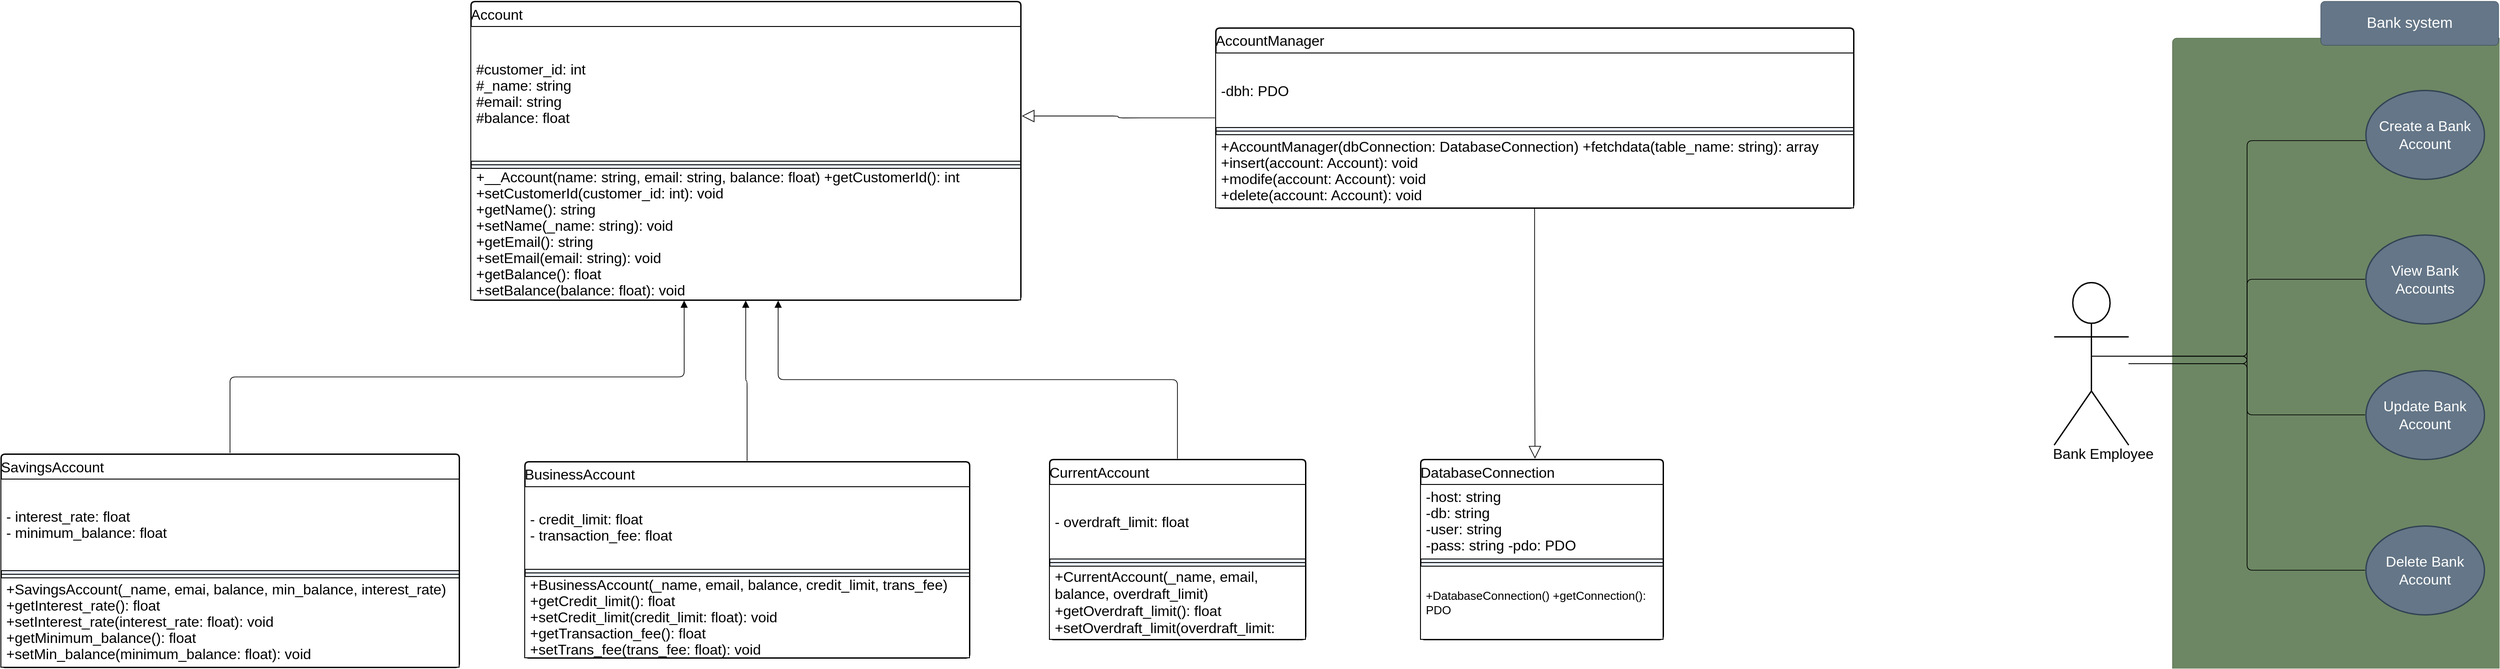 <mxfile>
    <diagram id="WWFvyDDlqFFJk4Oy8G7E" name="Page-1">
        <mxGraphModel dx="1693" dy="1528" grid="1" gridSize="10" guides="1" tooltips="1" connect="1" arrows="1" fold="1" page="1" pageScale="1" pageWidth="850" pageHeight="1100" math="0" shadow="0">
            <root>
                <mxCell id="0"/>
                <mxCell id="1" parent="0"/>
                <mxCell id="42" value="CurrentAccount" style="html=1;overflow=block;blockSpacing=1;swimlane;childLayout=stackLayout;horizontal=1;horizontalStack=0;resizeParent=1;resizeParentMax=0;resizeLast=0;collapsible=0;fontStyle=0;marginBottom=0;swimlaneFillColor=#edf5ff;startSize=28;whiteSpace=wrap;fontSize=16;align=left;spacing=0;strokeOpacity=100;fillOpacity=100;rounded=1;absoluteArcSize=1;arcSize=9;strokeWidth=1.5;" vertex="1" parent="1">
                    <mxGeometry x="-638" y="-761.5" width="285" height="200.5" as="geometry"/>
                </mxCell>
                <mxCell id="43" value="- overdraft_limit: float " style="part=1;html=1;resizeHeight=0;align=left;verticalAlign=middle;spacingLeft=4;spacingRight=4;overflow=hidden;rotatable=0;points=[[0,0.5],[1,0.5]];portConstraint=eastwest;swimlaneFillColor=#edf5ff;strokeOpacity=100;fillOpacity=100;whiteSpace=wrap;fontSize=16;" vertex="1" parent="42">
                    <mxGeometry y="28" width="285" height="83" as="geometry"/>
                </mxCell>
                <mxCell id="44" value="" style="line;strokeWidth=1;align=left;verticalAlign=middle;spacingTop=-1;spacingLeft=3;spacingRight=3;rotatable=0;labelPosition=right;points=[];portConstraint=eastwest;" vertex="1" parent="42">
                    <mxGeometry y="111" width="285" height="8" as="geometry"/>
                </mxCell>
                <mxCell id="45" value="+CurrentAccount(_name, email, balance, overdraft_limit) +getOverdraft_limit(): float +setOverdraft_limit(overdraft_limit: float): void" style="part=1;html=1;resizeHeight=0;align=left;verticalAlign=middle;spacingLeft=4;spacingRight=4;overflow=hidden;rotatable=0;points=[[0,0.5],[1,0.5]];portConstraint=eastwest;swimlaneFillColor=#edf5ff;strokeOpacity=100;fillOpacity=100;whiteSpace=wrap;fontSize=16;" vertex="1" parent="42">
                    <mxGeometry y="119" width="285" height="81.5" as="geometry"/>
                </mxCell>
                <mxCell id="46" value="SavingsAccount" style="html=1;overflow=block;blockSpacing=1;swimlane;childLayout=stackLayout;horizontal=1;horizontalStack=0;resizeParent=1;resizeParentMax=0;resizeLast=0;collapsible=0;fontStyle=0;marginBottom=0;swimlaneFillColor=#edf5ff;startSize=28;whiteSpace=wrap;fontSize=16;align=left;spacing=0;strokeOpacity=100;fillOpacity=100;rounded=1;absoluteArcSize=1;arcSize=9;strokeWidth=1.5;" vertex="1" parent="1">
                    <mxGeometry x="-1805" y="-767.5" width="510" height="237.5" as="geometry"/>
                </mxCell>
                <mxCell id="47" value="&lt;div style=&quot;display: flex; justify-content: null; text-align: null; align-items: baseline; font-size: 0; line-height: 1.25;margin-top: -2px;&quot;&gt;&lt;span&gt;&lt;span style=&quot;font-size:16px;&quot;&gt;- interest_rate: float &#10;&lt;/span&gt;&lt;/span&gt;&lt;/div&gt;&lt;div style=&quot;display: flex; justify-content: null; text-align: null; align-items: baseline; font-size: 0; line-height: 1.25;margin-top: -2px;&quot;&gt;&lt;span&gt;&lt;span style=&quot;font-size:16px;&quot;&gt;- minimum_balance: float&lt;/span&gt;&lt;/span&gt;&lt;/div&gt;" style="part=1;html=1;resizeHeight=0;align=left;verticalAlign=middle;spacingLeft=4;spacingRight=4;overflow=hidden;rotatable=0;points=[[0,0.5],[1,0.5]];portConstraint=eastwest;swimlaneFillColor=#edf5ff;strokeOpacity=100;fillOpacity=100;whiteSpace=wrap;fontSize=16;" vertex="1" parent="46">
                    <mxGeometry y="28" width="510" height="102" as="geometry"/>
                </mxCell>
                <mxCell id="48" value="" style="line;strokeWidth=1;align=left;verticalAlign=middle;spacingTop=-1;spacingLeft=3;spacingRight=3;rotatable=0;labelPosition=right;points=[];portConstraint=eastwest;" vertex="1" parent="46">
                    <mxGeometry y="130" width="510" height="8" as="geometry"/>
                </mxCell>
                <mxCell id="49" value="&lt;div style=&quot;display: flex; justify-content: null; text-align: null; align-items: baseline; font-size: 0; line-height: 1.25;margin-top: -2px;&quot;&gt;&lt;span&gt;&lt;span style=&quot;font-size:16px;&quot;&gt;+SavingsAccount(_name, emai, balance, min_balance, interest_rate) &#10;&lt;/span&gt;&lt;/span&gt;&lt;/div&gt;&lt;div style=&quot;display: flex; justify-content: null; text-align: null; align-items: baseline; font-size: 0; line-height: 1.25;margin-top: -2px;&quot;&gt;&lt;span&gt;&lt;span style=&quot;font-size:16px;&quot;&gt;+getInterest_rate(): float &#10;&lt;/span&gt;&lt;/span&gt;&lt;/div&gt;&lt;div style=&quot;display: flex; justify-content: null; text-align: null; align-items: baseline; font-size: 0; line-height: 1.25;margin-top: -2px;&quot;&gt;&lt;span&gt;&lt;span style=&quot;font-size:16px;&quot;&gt;+setInterest_rate(interest_rate: float): void&#10;&lt;/span&gt;&lt;/span&gt;&lt;/div&gt;&lt;div style=&quot;display: flex; justify-content: null; text-align: null; align-items: baseline; font-size: 0; line-height: 1.25;margin-top: -2px;&quot;&gt;&lt;span&gt;&lt;span style=&quot;font-size:16px;&quot;&gt;+getMinimum_balance(): float &#10;&lt;/span&gt;&lt;/span&gt;&lt;/div&gt;&lt;div style=&quot;display: flex; justify-content: null; text-align: null; align-items: baseline; font-size: 0; line-height: 1.25;margin-top: -2px;&quot;&gt;&lt;span&gt;&lt;span style=&quot;font-size:16px;&quot;&gt;+setMin_balance(minimum_balance: float): void&lt;/span&gt;&lt;/span&gt;&lt;/div&gt;" style="part=1;resizeHeight=0;align=left;verticalAlign=middle;spacingLeft=4;spacingRight=4;rotatable=0;points=[[0,0.5],[1,0.5]];portConstraint=eastwest;swimlaneFillColor=#edf5ff;strokeOpacity=100;fillOpacity=100;whiteSpace=wrap;overflow=block;blockSpacing=1;html=1;fontSize=13;" vertex="1" parent="46">
                    <mxGeometry y="138" width="510" height="99.5" as="geometry"/>
                </mxCell>
                <mxCell id="50" value="BusinessAccount" style="html=1;overflow=block;blockSpacing=1;swimlane;childLayout=stackLayout;horizontal=1;horizontalStack=0;resizeParent=1;resizeParentMax=0;resizeLast=0;collapsible=0;fontStyle=0;marginBottom=0;swimlaneFillColor=#edf5ff;startSize=28;whiteSpace=wrap;fontSize=16;align=left;spacing=0;strokeOpacity=100;fillOpacity=100;rounded=1;absoluteArcSize=1;arcSize=9;strokeWidth=1.5;" vertex="1" parent="1">
                    <mxGeometry x="-1222" y="-759" width="495" height="218.5" as="geometry"/>
                </mxCell>
                <mxCell id="51" value="&lt;div style=&quot;display: flex; justify-content: null; text-align: null; align-items: baseline; font-size: 0; line-height: 1.25;margin-top: -2px;&quot;&gt;&lt;span&gt;&lt;span style=&quot;font-size:16px;&quot;&gt;- credit_limit: float &#10;&lt;/span&gt;&lt;/span&gt;&lt;/div&gt;&lt;div style=&quot;display: flex; justify-content: null; text-align: null; align-items: baseline; font-size: 0; line-height: 1.25;margin-top: -2px;&quot;&gt;&lt;span&gt;&lt;span style=&quot;font-size:16px;&quot;&gt;- transaction_fee: float &lt;/span&gt;&lt;/span&gt;&lt;/div&gt;" style="part=1;html=1;resizeHeight=0;align=left;verticalAlign=middle;spacingLeft=4;spacingRight=4;overflow=hidden;rotatable=0;points=[[0,0.5],[1,0.5]];portConstraint=eastwest;swimlaneFillColor=#edf5ff;strokeOpacity=100;fillOpacity=100;whiteSpace=wrap;fontSize=16;" vertex="1" parent="50">
                    <mxGeometry y="28" width="495" height="92" as="geometry"/>
                </mxCell>
                <mxCell id="52" value="" style="line;strokeWidth=1;align=left;verticalAlign=middle;spacingTop=-1;spacingLeft=3;spacingRight=3;rotatable=0;labelPosition=right;points=[];portConstraint=eastwest;" vertex="1" parent="50">
                    <mxGeometry y="120" width="495" height="8" as="geometry"/>
                </mxCell>
                <mxCell id="53" value="&lt;div style=&quot;display: flex; justify-content: null; text-align: null; align-items: baseline; font-size: 0; line-height: 1.25;margin-top: -2px;&quot;&gt;&lt;span&gt;&lt;span style=&quot;font-size:16px;&quot;&gt;+BusinessAccount(_name, email, balance, credit_limit, trans_fee) &#10;&lt;/span&gt;&lt;/span&gt;&lt;/div&gt;&lt;div style=&quot;display: flex; justify-content: null; text-align: null; align-items: baseline; font-size: 0; line-height: 1.25;margin-top: -2px;&quot;&gt;&lt;span&gt;&lt;span style=&quot;font-size:16px;&quot;&gt;+getCredit_limit(): float &#10;&lt;/span&gt;&lt;/span&gt;&lt;/div&gt;&lt;div style=&quot;display: flex; justify-content: null; text-align: null; align-items: baseline; font-size: 0; line-height: 1.25;margin-top: -2px;&quot;&gt;&lt;span&gt;&lt;span style=&quot;font-size:16px;&quot;&gt;+setCredit_limit(credit_limit: float): void &#10;&lt;/span&gt;&lt;/span&gt;&lt;/div&gt;&lt;div style=&quot;display: flex; justify-content: null; text-align: null; align-items: baseline; font-size: 0; line-height: 1.25;margin-top: -2px;&quot;&gt;&lt;span&gt;&lt;span style=&quot;font-size:16px;&quot;&gt;+getTransaction_fee(): float &#10;&lt;/span&gt;&lt;/span&gt;&lt;/div&gt;&lt;div style=&quot;display: flex; justify-content: null; text-align: null; align-items: baseline; font-size: 0; line-height: 1.25;margin-top: -2px;&quot;&gt;&lt;span&gt;&lt;span style=&quot;font-size:16px;&quot;&gt;+setTrans_fee(trans_fee: float): void&lt;/span&gt;&lt;/span&gt;&lt;/div&gt;" style="part=1;resizeHeight=0;align=left;verticalAlign=middle;spacingLeft=4;spacingRight=4;rotatable=0;points=[[0,0.5],[1,0.5]];portConstraint=eastwest;swimlaneFillColor=#edf5ff;strokeOpacity=100;fillOpacity=100;whiteSpace=wrap;overflow=block;blockSpacing=1;html=1;fontSize=13;" vertex="1" parent="50">
                    <mxGeometry y="128" width="495" height="90.5" as="geometry"/>
                </mxCell>
                <mxCell id="54" value="Account" style="html=1;overflow=block;blockSpacing=1;swimlane;childLayout=stackLayout;horizontal=1;horizontalStack=0;resizeParent=1;resizeParentMax=0;resizeLast=0;collapsible=0;fontStyle=0;marginBottom=0;swimlaneFillColor=#edf5ff;startSize=28;whiteSpace=wrap;fontSize=16;align=left;spacing=0;strokeOpacity=100;fillOpacity=100;rounded=1;absoluteArcSize=1;arcSize=9;strokeWidth=1.5;" vertex="1" parent="1">
                    <mxGeometry x="-1282" y="-1271.5" width="612" height="332.5" as="geometry"/>
                </mxCell>
                <mxCell id="55" value="&lt;div style=&quot;display: flex; justify-content: null; text-align: null; align-items: baseline; font-size: 0; line-height: 1.25;margin-top: -2px;&quot;&gt;&lt;span&gt;&lt;span style=&quot;font-size:16px;&quot;&gt;#customer_id: int &#10;&lt;/span&gt;&lt;/span&gt;&lt;/div&gt;&lt;div style=&quot;display: flex; justify-content: null; text-align: null; align-items: baseline; font-size: 0; line-height: 1.25;margin-top: -2px;&quot;&gt;&lt;span&gt;&lt;span style=&quot;font-size:16px;&quot;&gt;#_name: string&#10;&lt;/span&gt;&lt;/span&gt;&lt;/div&gt;&lt;div style=&quot;display: flex; justify-content: null; text-align: null; align-items: baseline; font-size: 0; line-height: 1.25;margin-top: -2px;&quot;&gt;&lt;span&gt;&lt;span style=&quot;font-size:16px;&quot;&gt;#email: string &#10;&lt;/span&gt;&lt;/span&gt;&lt;/div&gt;&lt;div style=&quot;display: flex; justify-content: null; text-align: null; align-items: baseline; font-size: 0; line-height: 1.25;margin-top: -2px;&quot;&gt;&lt;span&gt;&lt;span style=&quot;font-size:16px;&quot;&gt;#balance: float&lt;/span&gt;&lt;/span&gt;&lt;/div&gt;" style="part=1;html=1;resizeHeight=0;align=left;verticalAlign=middle;spacingLeft=4;spacingRight=4;overflow=hidden;rotatable=0;points=[[0,0.5],[1,0.5]];portConstraint=eastwest;swimlaneFillColor=#edf5ff;strokeOpacity=100;fillOpacity=100;whiteSpace=wrap;fontSize=16;" vertex="1" parent="54">
                    <mxGeometry y="28" width="612" height="150" as="geometry"/>
                </mxCell>
                <mxCell id="56" value="" style="line;strokeWidth=1;align=left;verticalAlign=middle;spacingTop=-1;spacingLeft=3;spacingRight=3;rotatable=0;labelPosition=right;points=[];portConstraint=eastwest;" vertex="1" parent="54">
                    <mxGeometry y="178" width="612" height="8" as="geometry"/>
                </mxCell>
                <mxCell id="57" value="&lt;div style=&quot;display: flex; justify-content: null; text-align: null; align-items: baseline; font-size: 0; line-height: 1.25;margin-top: -2px;&quot;&gt;&lt;span&gt;&lt;span style=&quot;font-size:16px;&quot;&gt;+__Account(name: string, email: string, balance: float) +getCustomerId(): int &#10;&lt;/span&gt;&lt;/span&gt;&lt;/div&gt;&lt;div style=&quot;display: flex; justify-content: null; text-align: null; align-items: baseline; font-size: 0; line-height: 1.25;margin-top: -2px;&quot;&gt;&lt;span&gt;&lt;span style=&quot;font-size:16px;&quot;&gt;+setCustomerId(customer_id: int): void &#10;&lt;/span&gt;&lt;/span&gt;&lt;/div&gt;&lt;div style=&quot;display: flex; justify-content: null; text-align: null; align-items: baseline; font-size: 0; line-height: 1.25;margin-top: -2px;&quot;&gt;&lt;span&gt;&lt;span style=&quot;font-size:16px;&quot;&gt;+getName(): string &#10;&lt;/span&gt;&lt;/span&gt;&lt;/div&gt;&lt;div style=&quot;display: flex; justify-content: null; text-align: null; align-items: baseline; font-size: 0; line-height: 1.25;margin-top: -2px;&quot;&gt;&lt;span&gt;&lt;span style=&quot;font-size:16px;&quot;&gt;+setName(_name: string): void &#10;&lt;/span&gt;&lt;/span&gt;&lt;/div&gt;&lt;div style=&quot;display: flex; justify-content: null; text-align: null; align-items: baseline; font-size: 0; line-height: 1.25;margin-top: -2px;&quot;&gt;&lt;span&gt;&lt;span style=&quot;font-size:16px;&quot;&gt;+getEmail(): string &#10;&lt;/span&gt;&lt;/span&gt;&lt;/div&gt;&lt;div style=&quot;display: flex; justify-content: null; text-align: null; align-items: baseline; font-size: 0; line-height: 1.25;margin-top: -2px;&quot;&gt;&lt;span&gt;&lt;span style=&quot;font-size:16px;&quot;&gt;+setEmail(email: string): void &#10;&lt;/span&gt;&lt;/span&gt;&lt;/div&gt;&lt;div style=&quot;display: flex; justify-content: null; text-align: null; align-items: baseline; font-size: 0; line-height: 1.25;margin-top: -2px;&quot;&gt;&lt;span&gt;&lt;span style=&quot;font-size:16px;&quot;&gt;+getBalance(): float &#10;&lt;/span&gt;&lt;/span&gt;&lt;/div&gt;&lt;div style=&quot;display: flex; justify-content: null; text-align: null; align-items: baseline; font-size: 0; line-height: 1.25;margin-top: -2px;&quot;&gt;&lt;span&gt;&lt;span style=&quot;font-size:16px;&quot;&gt;+setBalance(balance: float): void&lt;/span&gt;&lt;/span&gt;&lt;/div&gt;" style="part=1;resizeHeight=0;align=left;verticalAlign=middle;spacingLeft=4;spacingRight=4;rotatable=0;points=[[0,0.5],[1,0.5]];portConstraint=eastwest;swimlaneFillColor=#edf5ff;strokeOpacity=100;fillOpacity=100;whiteSpace=wrap;overflow=block;blockSpacing=1;html=1;fontSize=13;" vertex="1" parent="54">
                    <mxGeometry y="186" width="612" height="146.5" as="geometry"/>
                </mxCell>
                <UserObject label="" lucidchartObjectId="~l.CDT2wr9gG" id="58">
                    <mxCell style="html=1;jettySize=18;whiteSpace=wrap;overflow=block;blockSpacing=1;fontSize=13;strokeOpacity=100;strokeWidth=0.8;rounded=1;arcSize=12;startArrow=none;endArrow=block;endFill=1;exitX=0.5;exitY=-0.004;exitPerimeter=0;entryX=0.388;entryY=1.002;entryPerimeter=0;edgeStyle=orthogonalEdgeStyle;" edge="1" parent="1" source="46" target="54">
                        <mxGeometry width="100" height="100" relative="1" as="geometry"/>
                    </mxCell>
                </UserObject>
                <UserObject label="" lucidchartObjectId="dm.Cui0hfecb" id="59">
                    <mxCell style="html=1;jettySize=18;whiteSpace=wrap;overflow=block;blockSpacing=1;fontSize=13;strokeOpacity=100;strokeWidth=0.8;rounded=1;arcSize=12;startArrow=none;endArrow=block;endFill=1;exitX=0.5;exitY=-0.004;exitPerimeter=0;entryX=0.559;entryY=1.002;entryPerimeter=0;edgeStyle=orthogonalEdgeStyle;" edge="1" parent="1" source="42" target="54">
                        <mxGeometry width="100" height="100" relative="1" as="geometry"/>
                    </mxCell>
                </UserObject>
                <UserObject label="" lucidchartObjectId="hm.CinU7.yrG" id="60">
                    <mxCell style="html=1;jettySize=18;whiteSpace=wrap;overflow=block;blockSpacing=1;fontSize=13;strokeOpacity=100;strokeWidth=0.8;rounded=1;arcSize=12;startArrow=none;endArrow=block;endFill=1;exitX=0.5;exitY=-0.004;exitPerimeter=0;entryX=0.5;entryY=1.002;entryPerimeter=0;edgeStyle=orthogonalEdgeStyle;" edge="1" parent="1" source="50" target="54">
                        <mxGeometry width="100" height="100" relative="1" as="geometry"/>
                    </mxCell>
                </UserObject>
                <mxCell id="61" value="" style="html=1;overflow=block;blockSpacing=1;align=center;whiteSpace=wrap;fontSize=13;spacing=0;rounded=1;absoluteArcSize=1;arcSize=9;strokeWidth=NaN;fillColor=#6d8764;strokeColor=#3A5431;fontColor=#ffffff;" vertex="1" parent="1">
                    <mxGeometry x="612" y="-1230.5" width="528" height="728" as="geometry"/>
                </mxCell>
                <UserObject label="Bank Employee" lucidchartObjectId="aF.C1J9vzcDG" id="62">
                    <mxCell style="html=1;overflow=block;blockSpacing=1;shape=umlActor;labelPosition=center;verticalLabelPosition=bottom;verticalAlign=top;whiteSpace=nowrap;fontSize=16;spacing=0;strokeOpacity=100;fillOpacity=100;rounded=1;absoluteArcSize=1;arcSize=9;strokeWidth=1.5;" vertex="1" parent="1">
                        <mxGeometry x="480" y="-958.5" width="83" height="181" as="geometry"/>
                    </mxCell>
                </UserObject>
                <UserObject label="Create a Bank Account" lucidchartObjectId="BI.C.S-nnqcA" id="63">
                    <mxCell style="html=1;overflow=block;blockSpacing=1;whiteSpace=wrap;ellipse;fontSize=16;spacing=3.8;strokeOpacity=100;fillOpacity=100;rounded=1;absoluteArcSize=1;arcSize=9;strokeWidth=1.5;fillColor=#647687;fontColor=#ffffff;strokeColor=#314354;" vertex="1" parent="1">
                        <mxGeometry x="827" y="-1172.5" width="132" height="99" as="geometry"/>
                    </mxCell>
                </UserObject>
                <UserObject label="View Bank Accounts" lucidchartObjectId="aJ.CXlvjcnIg" id="64">
                    <mxCell style="html=1;overflow=block;blockSpacing=1;whiteSpace=wrap;ellipse;fontSize=16;spacing=3.8;strokeOpacity=100;fillOpacity=100;rounded=1;absoluteArcSize=1;arcSize=9;strokeWidth=1.5;fillColor=#647687;fontColor=#ffffff;strokeColor=#314354;" vertex="1" parent="1">
                        <mxGeometry x="827" y="-1011.5" width="132" height="99" as="geometry"/>
                    </mxCell>
                </UserObject>
                <UserObject label="Delete Bank Account" lucidchartObjectId="qJ.C~30U.~fq" id="65">
                    <mxCell style="html=1;overflow=block;blockSpacing=1;whiteSpace=wrap;ellipse;fontSize=16;spacing=3.8;strokeOpacity=100;fillOpacity=100;rounded=1;absoluteArcSize=1;arcSize=9;strokeWidth=1.5;fillColor=#647687;fontColor=#ffffff;strokeColor=#314354;" vertex="1" parent="1">
                        <mxGeometry x="827" y="-687.5" width="132" height="99" as="geometry"/>
                    </mxCell>
                </UserObject>
                <UserObject label="Update Bank Account" lucidchartObjectId="qJ.CfSzeLn-t" id="66">
                    <mxCell style="html=1;overflow=block;blockSpacing=1;whiteSpace=wrap;ellipse;fontSize=16;spacing=3.8;strokeOpacity=100;fillOpacity=100;rounded=1;absoluteArcSize=1;arcSize=9;strokeWidth=1.5;fillColor=#647687;fontColor=#ffffff;strokeColor=#314354;" vertex="1" parent="1">
                        <mxGeometry x="827" y="-860.5" width="132" height="99" as="geometry"/>
                    </mxCell>
                </UserObject>
                <UserObject label="" lucidchartObjectId="rL.CQrdT94UQ" id="67">
                    <mxCell style="html=1;jettySize=18;whiteSpace=wrap;overflow=block;blockSpacing=1;fontSize=13;strokeOpacity=100;strokeWidth=0.8;rounded=1;arcSize=12;edgeStyle=orthogonalEdgeStyle;startArrow=none;endArrow=none;exitX=0.509;exitY=0.454;exitPerimeter=0;entryX=-0.001;entryY=0.567;entryPerimeter=0;" edge="1" parent="1" source="62" target="63">
                        <mxGeometry width="100" height="100" relative="1" as="geometry">
                            <Array as="points"/>
                        </mxGeometry>
                    </mxCell>
                </UserObject>
                <UserObject label="" lucidchartObjectId="vL.CSVNUjk1u" id="68">
                    <mxCell style="html=1;jettySize=18;whiteSpace=wrap;overflow=block;blockSpacing=1;fontSize=13;strokeOpacity=100;strokeWidth=0.8;rounded=1;arcSize=12;edgeStyle=orthogonalEdgeStyle;startArrow=none;endArrow=none;exitX=1;exitY=0.5;exitPerimeter=0;entryX=-0.006;entryY=0.5;entryPerimeter=0;" edge="1" parent="1" source="62" target="64">
                        <mxGeometry width="100" height="100" relative="1" as="geometry">
                            <Array as="points"/>
                        </mxGeometry>
                    </mxCell>
                </UserObject>
                <UserObject label="" lucidchartObjectId="CL.Cn.7qBkcm" id="69">
                    <mxCell style="html=1;jettySize=18;whiteSpace=wrap;overflow=block;blockSpacing=1;fontSize=13;strokeOpacity=100;strokeWidth=0.8;rounded=1;arcSize=12;edgeStyle=orthogonalEdgeStyle;startArrow=none;endArrow=none;exitX=1;exitY=0.5;exitPerimeter=0;entryX=-0.006;entryY=0.5;entryPerimeter=0;" edge="1" parent="1" source="62" target="66">
                        <mxGeometry width="100" height="100" relative="1" as="geometry">
                            <Array as="points"/>
                        </mxGeometry>
                    </mxCell>
                </UserObject>
                <UserObject label="" lucidchartObjectId="IL.CK6scGVyF" id="70">
                    <mxCell style="html=1;jettySize=18;whiteSpace=wrap;overflow=block;blockSpacing=1;fontSize=13;strokeOpacity=100;strokeWidth=0.8;rounded=1;arcSize=12;edgeStyle=orthogonalEdgeStyle;startArrow=none;endArrow=none;exitX=0.509;exitY=0.454;exitPerimeter=0;entryX=-0.006;entryY=0.5;entryPerimeter=0;" edge="1" parent="1" source="62" target="65">
                        <mxGeometry width="100" height="100" relative="1" as="geometry">
                            <Array as="points"/>
                        </mxGeometry>
                    </mxCell>
                </UserObject>
                <UserObject label="Bank system" lucidchartObjectId="hQ.C33o43nX5" id="71">
                    <mxCell style="html=1;overflow=block;blockSpacing=1;whiteSpace=wrap;fontSize=16.7;spacing=0;rounded=1;absoluteArcSize=1;arcSize=9;strokeWidth=NaN;fillColor=#647687;fontColor=#ffffff;strokeColor=#314354;" vertex="1" parent="1">
                        <mxGeometry x="777" y="-1271.5" width="198" height="49" as="geometry"/>
                    </mxCell>
                </UserObject>
                <mxCell id="72" value="DatabaseConnection" style="html=1;overflow=block;blockSpacing=1;swimlane;childLayout=stackLayout;horizontal=1;horizontalStack=0;resizeParent=1;resizeParentMax=0;resizeLast=0;collapsible=0;fontStyle=0;marginBottom=0;swimlaneFillColor=#edf5ff;startSize=28;whiteSpace=wrap;fontSize=16;align=left;spacing=0;strokeOpacity=100;fillOpacity=100;rounded=1;absoluteArcSize=1;arcSize=9;strokeWidth=1.5;" vertex="1" parent="1">
                    <mxGeometry x="-225" y="-761.5" width="270" height="200.5" as="geometry"/>
                </mxCell>
                <mxCell id="73" value="&lt;div style=&quot;display: flex; justify-content: null; text-align: null; align-items: baseline; font-size: 0; line-height: 1.25;margin-top: -2px;&quot;&gt;&lt;span&gt;&lt;span style=&quot;font-size:16px;&quot;&gt;-host: string &#10;&lt;/span&gt;&lt;/span&gt;&lt;/div&gt;&lt;div style=&quot;display: flex; justify-content: null; text-align: null; align-items: baseline; font-size: 0; line-height: 1.25;margin-top: -2px;&quot;&gt;&lt;span&gt;&lt;span style=&quot;font-size:16px;&quot;&gt;-db: string&#10;&lt;/span&gt;&lt;/span&gt;&lt;/div&gt;&lt;div style=&quot;display: flex; justify-content: null; text-align: null; align-items: baseline; font-size: 0; line-height: 1.25;margin-top: -2px;&quot;&gt;&lt;span&gt;&lt;span style=&quot;font-size:16px;&quot;&gt;-user: string&#10;&lt;/span&gt;&lt;/span&gt;&lt;/div&gt;&lt;div style=&quot;display: flex; justify-content: null; text-align: null; align-items: baseline; font-size: 0; line-height: 1.25;margin-top: -2px;&quot;&gt;&lt;span&gt;&lt;span style=&quot;font-size:16px;&quot;&gt;-pass: string -pdo: PDO&lt;/span&gt;&lt;/span&gt;&lt;/div&gt;" style="part=1;html=1;resizeHeight=0;align=left;verticalAlign=middle;spacingLeft=4;spacingRight=4;overflow=hidden;rotatable=0;points=[[0,0.5],[1,0.5]];portConstraint=eastwest;swimlaneFillColor=#edf5ff;strokeOpacity=100;fillOpacity=100;whiteSpace=wrap;fontSize=16;" vertex="1" parent="72">
                    <mxGeometry y="28" width="270" height="83" as="geometry"/>
                </mxCell>
                <mxCell id="74" value="" style="line;strokeWidth=1;align=left;verticalAlign=middle;spacingTop=-1;spacingLeft=3;spacingRight=3;rotatable=0;labelPosition=right;points=[];portConstraint=eastwest;" vertex="1" parent="72">
                    <mxGeometry y="111" width="270" height="8" as="geometry"/>
                </mxCell>
                <mxCell id="75" value="+DatabaseConnection() +getConnection(): PDO" style="part=1;resizeHeight=0;align=left;verticalAlign=middle;spacingLeft=4;spacingRight=4;rotatable=0;points=[[0,0.5],[1,0.5]];portConstraint=eastwest;swimlaneFillColor=#edf5ff;strokeOpacity=100;fillOpacity=100;whiteSpace=wrap;overflow=block;blockSpacing=1;html=1;fontSize=13;" vertex="1" parent="72">
                    <mxGeometry y="119" width="270" height="81.5" as="geometry"/>
                </mxCell>
                <mxCell id="76" value="AccountManager" style="html=1;overflow=block;blockSpacing=1;swimlane;childLayout=stackLayout;horizontal=1;horizontalStack=0;resizeParent=1;resizeParentMax=0;resizeLast=0;collapsible=0;fontStyle=0;marginBottom=0;swimlaneFillColor=#edf5ff;startSize=28;whiteSpace=wrap;fontSize=16;align=left;spacing=0;strokeOpacity=100;fillOpacity=100;rounded=1;absoluteArcSize=1;arcSize=9;strokeWidth=1.5;" vertex="1" parent="1">
                    <mxGeometry x="-453" y="-1242" width="710" height="200.5" as="geometry"/>
                </mxCell>
                <mxCell id="77" value="-dbh: PDO" style="part=1;html=1;resizeHeight=0;align=left;verticalAlign=middle;spacingLeft=4;spacingRight=4;overflow=hidden;rotatable=0;points=[[0,0.5],[1,0.5]];portConstraint=eastwest;swimlaneFillColor=#edf5ff;strokeOpacity=100;fillOpacity=100;whiteSpace=wrap;fontSize=16;" vertex="1" parent="76">
                    <mxGeometry y="28" width="710" height="83" as="geometry"/>
                </mxCell>
                <mxCell id="78" value="" style="line;strokeWidth=1;align=left;verticalAlign=middle;spacingTop=-1;spacingLeft=3;spacingRight=3;rotatable=0;labelPosition=right;points=[];portConstraint=eastwest;" vertex="1" parent="76">
                    <mxGeometry y="111" width="710" height="8" as="geometry"/>
                </mxCell>
                <mxCell id="79" value="&lt;div style=&quot;display: flex; justify-content: null; text-align: null; align-items: baseline; font-size: 0; line-height: 1.25;margin-top: -2px;&quot;&gt;&lt;span&gt;&lt;span style=&quot;font-size:16px;&quot;&gt;+AccountManager(dbConnection: DatabaseConnection) +fetchdata(table_name: string): array &#10;&lt;/span&gt;&lt;/span&gt;&lt;/div&gt;&lt;div style=&quot;display: flex; justify-content: null; text-align: null; align-items: baseline; font-size: 0; line-height: 1.25;margin-top: -2px;&quot;&gt;&lt;span&gt;&lt;span style=&quot;font-size:16px;&quot;&gt;+insert(account: Account): void &#10;&lt;/span&gt;&lt;/span&gt;&lt;/div&gt;&lt;div style=&quot;display: flex; justify-content: null; text-align: null; align-items: baseline; font-size: 0; line-height: 1.25;margin-top: -2px;&quot;&gt;&lt;span&gt;&lt;span style=&quot;font-size:16px;&quot;&gt;+modife(account: Account): void&#10;&lt;/span&gt;&lt;/span&gt;&lt;/div&gt;&lt;div style=&quot;display: flex; justify-content: null; text-align: null; align-items: baseline; font-size: 0; line-height: 1.25;margin-top: -2px;&quot;&gt;&lt;span&gt;&lt;span style=&quot;font-size:16px;&quot;&gt;+delete(account: Account): void&lt;/span&gt;&lt;/span&gt;&lt;/div&gt;" style="part=1;html=1;resizeHeight=0;align=left;verticalAlign=middle;spacingLeft=4;spacingRight=4;overflow=hidden;rotatable=0;points=[[0,0.5],[1,0.5]];portConstraint=eastwest;swimlaneFillColor=#edf5ff;strokeOpacity=100;fillOpacity=100;whiteSpace=wrap;fontSize=16;" vertex="1" parent="76">
                    <mxGeometry y="119" width="710" height="81.5" as="geometry"/>
                </mxCell>
                <UserObject label="" lucidchartObjectId="kTsEqw4LLH8." id="80">
                    <mxCell style="html=1;jettySize=18;whiteSpace=wrap;overflow=block;blockSpacing=1;fontSize=13;strokeOpacity=100;strokeWidth=0.8;rounded=1;arcSize=12;startArrow=none;endArrow=block;endFill=0;endSize=12;exitX=-0.001;exitY=0.5;exitPerimeter=0;entryX=1.002;entryY=0.384;entryPerimeter=0;edgeStyle=orthogonalEdgeStyle;" edge="1" parent="1" source="76" target="54">
                        <mxGeometry width="100" height="100" relative="1" as="geometry"/>
                    </mxCell>
                </UserObject>
                <UserObject label="" lucidchartObjectId="oTsE0ykH3VC0" id="81">
                    <mxCell style="html=1;jettySize=18;whiteSpace=wrap;overflow=block;blockSpacing=1;fontSize=13;strokeOpacity=100;strokeWidth=0.8;rounded=1;arcSize=12;startArrow=none;endArrow=block;endFill=0;endSize=12;exitX=0.5;exitY=1.004;exitPerimeter=0;entryX=0.472;entryY=-0.004;entryPerimeter=0;edgeStyle=orthogonalEdgeStyle;" edge="1" parent="1" source="76" target="72">
                        <mxGeometry width="100" height="100" relative="1" as="geometry"/>
                    </mxCell>
                </UserObject>
            </root>
        </mxGraphModel>
    </diagram>
</mxfile>